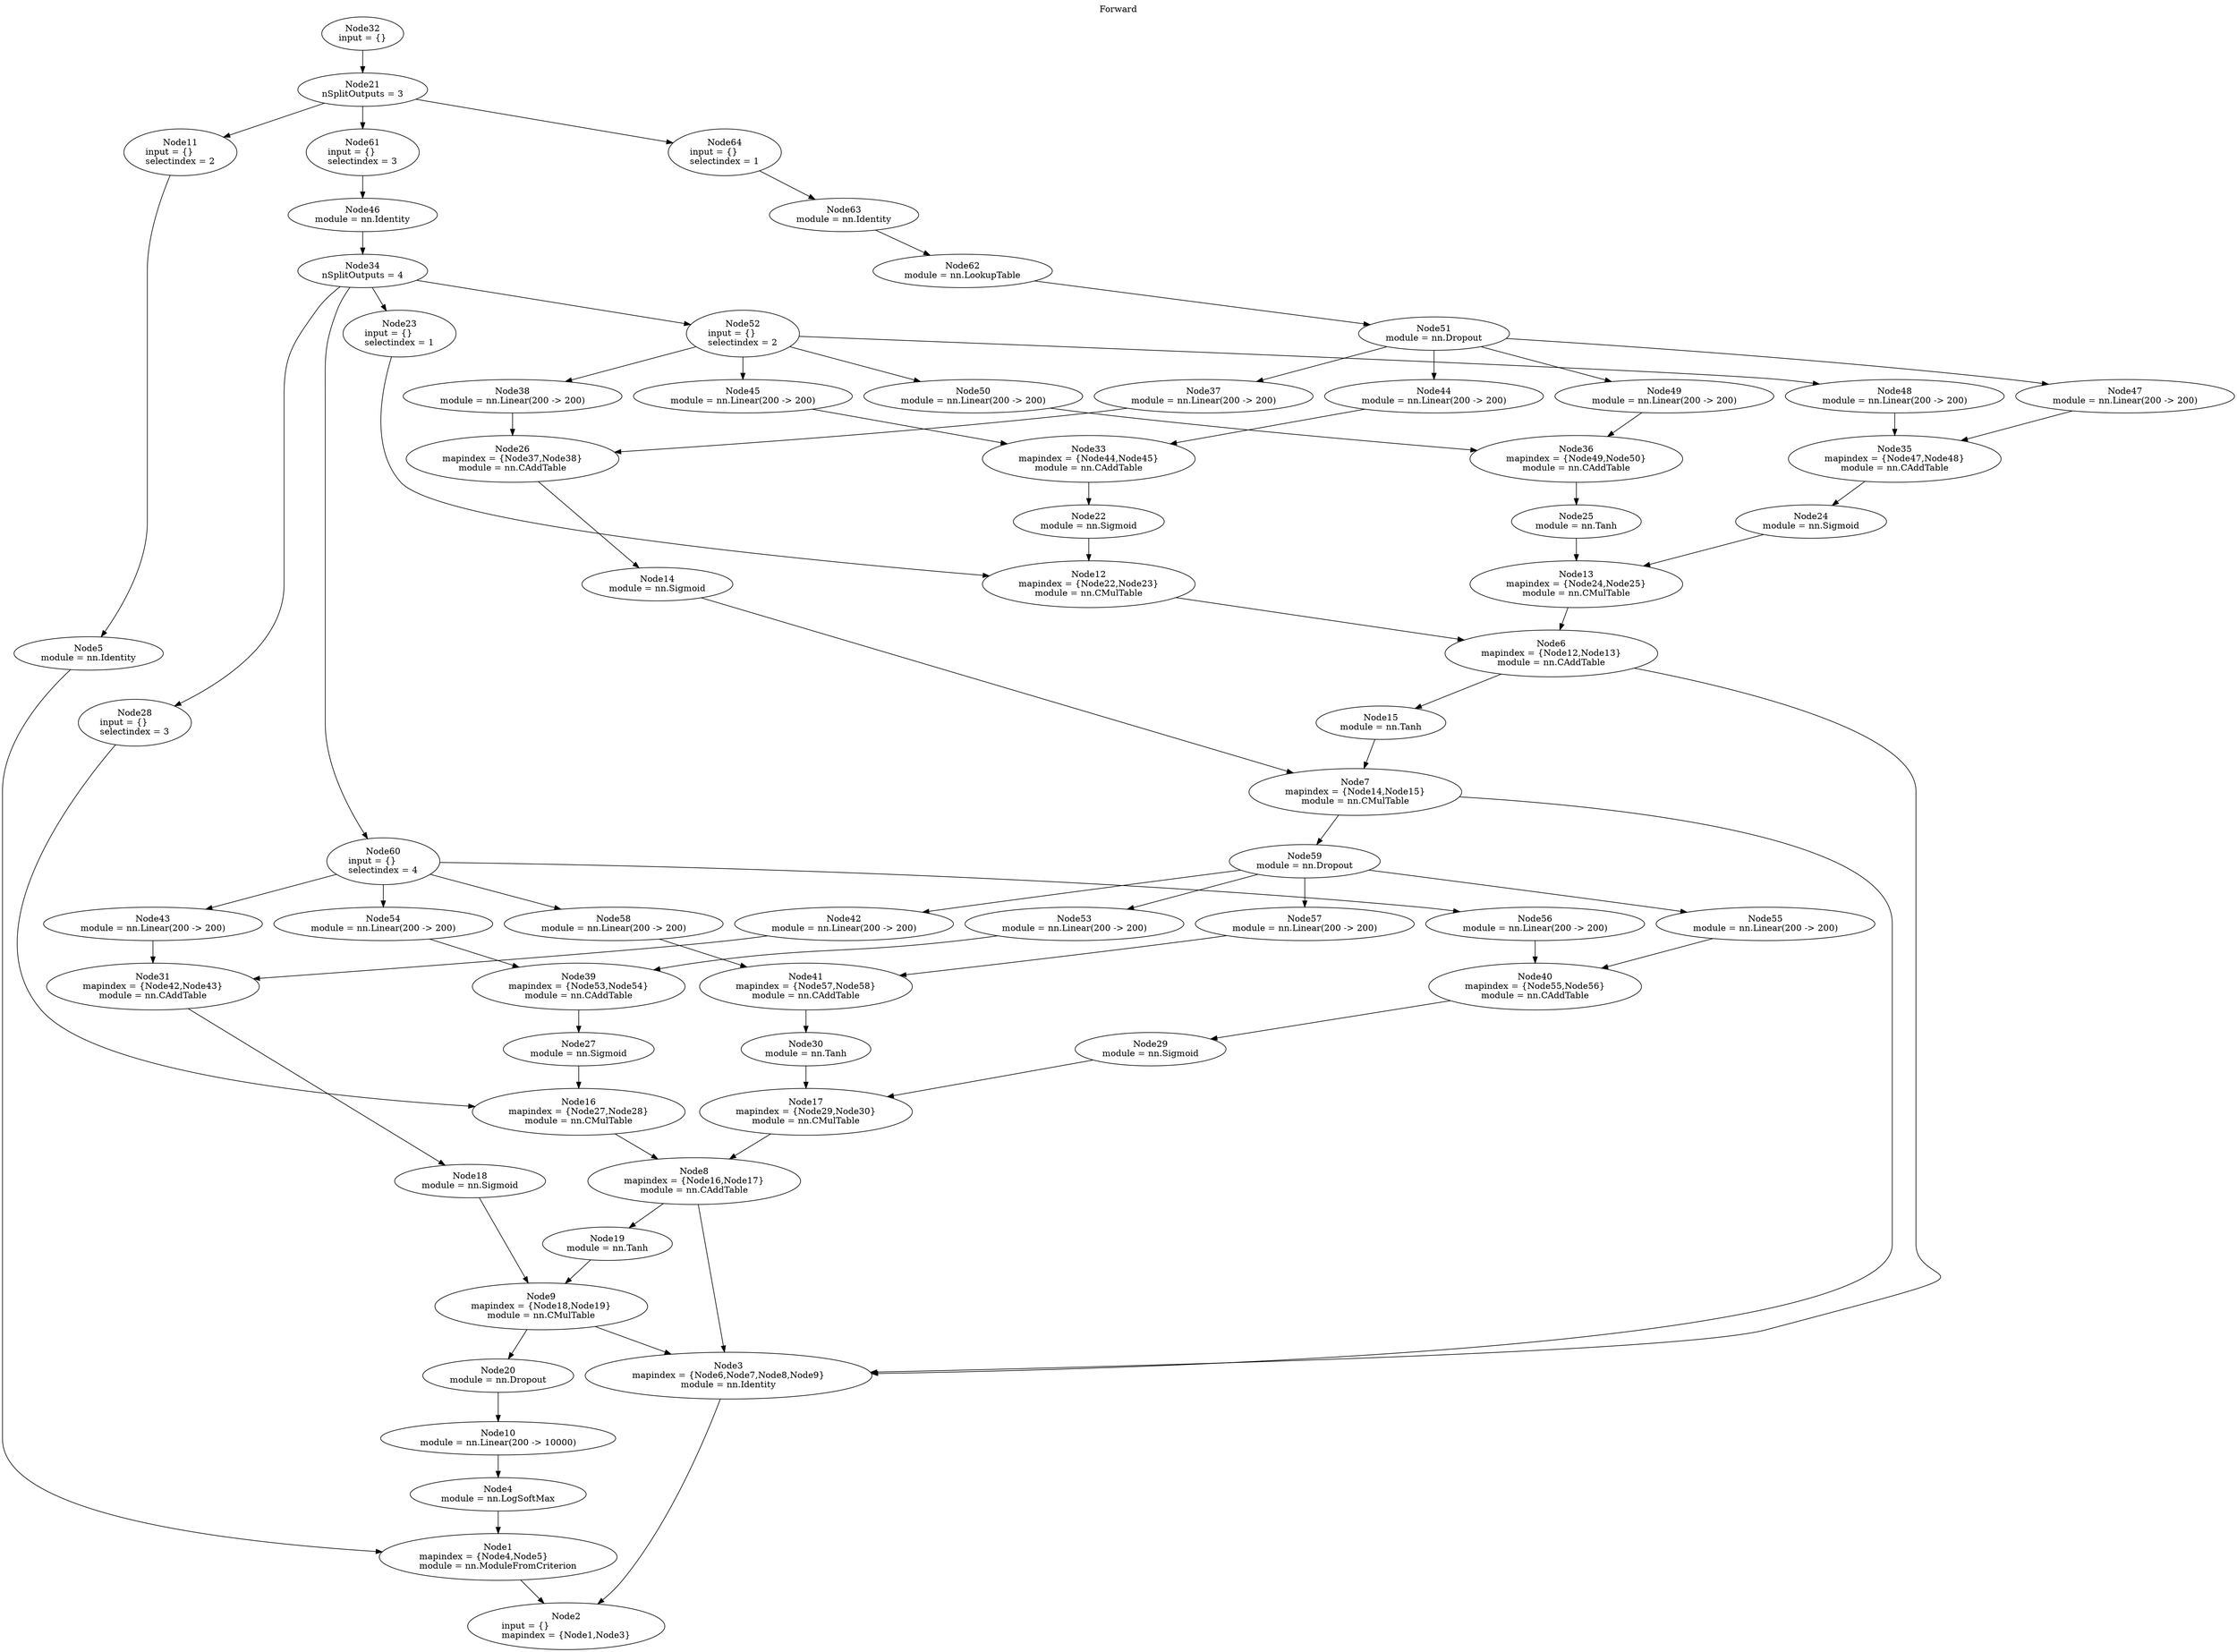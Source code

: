 digraph G {
labelloc="t";
label="Forward";
node [shape = oval]; 
n1[label="Node1\nmapindex = {Node4,Node5}\lmodule = nn.ModuleFromCriterion" tooltip="[[C]]:-1"];
n2[label="Node2\ninput = {}\lmapindex = {Node1,Node3}" tooltip="[[C]]:-1"];
n3[label="Node3\nmapindex = {Node6,Node7,Node8,Node9}\lmodule = nn.Identity" tooltip="[main.lua]:110"];
n4[label="Node4\nmodule = nn.LogSoftMax" tooltip="[main.lua]:107"];
n5[label="Node5\nmodule = nn.Identity" tooltip="[main.lua]:90"];
n6[label="Node6\nmapindex = {Node12,Node13}\lmodule = nn.CAddTable" tooltip="[main.lua]:79"];
n7[label="Node7\nmapindex = {Node14,Node15}\lmodule = nn.CMulTable" tooltip="[main.lua]:84"];
n8[label="Node8\nmapindex = {Node16,Node17}\lmodule = nn.CAddTable" tooltip="[main.lua]:79"];
n9[label="Node9\nmapindex = {Node18,Node19}\lmodule = nn.CMulTable" tooltip="[main.lua]:84"];
n10[label="Node10\nmodule = nn.Linear(200 -> 10000)" tooltip="[main.lua]:107"];
n11[label="Node11\ninput = {}\lselectindex = 2" tooltip="[[C]]:-1-2"];
n12[label="Node12\nmapindex = {Node22,Node23}\lmodule = nn.CMulTable" tooltip="[main.lua]:80"];
n13[label="Node13\nmapindex = {Node24,Node25}\lmodule = nn.CMulTable" tooltip="[main.lua]:81"];
n14[label="Node14\nmodule = nn.Sigmoid" tooltip="[main.lua]:83"];
n15[label="Node15\nmodule = nn.Tanh" tooltip="[main.lua]:84"];
n16[label="Node16\nmapindex = {Node27,Node28}\lmodule = nn.CMulTable" tooltip="[main.lua]:80"];
n17[label="Node17\nmapindex = {Node29,Node30}\lmodule = nn.CMulTable" tooltip="[main.lua]:81"];
n18[label="Node18\nmodule = nn.Sigmoid" tooltip="[main.lua]:83"];
n19[label="Node19\nmodule = nn.Tanh" tooltip="[main.lua]:84"];
n20[label="Node20\nmodule = nn.Dropout" tooltip="[main.lua]:106"];
n21[label="Node21\nnSplitOutputs = 3" tooltip="[[C]]:-1-mnode"];
n22[label="Node22\nmodule = nn.Sigmoid" tooltip="[main.lua]:77"];
n23[label="Node23\ninput = {}\lselectindex = 1" tooltip="[main.lua]:91-1"];
n24[label="Node24\nmodule = nn.Sigmoid" tooltip="[main.lua]:76"];
n25[label="Node25\nmodule = nn.Tanh" tooltip="[main.lua]:78"];
n26[label="Node26\nmapindex = {Node37,Node38}\lmodule = nn.CAddTable" tooltip="[main.lua]:83"];
n27[label="Node27\nmodule = nn.Sigmoid" tooltip="[main.lua]:77"];
n28[label="Node28\ninput = {}\lselectindex = 3" tooltip="[main.lua]:91-3"];
n29[label="Node29\nmodule = nn.Sigmoid" tooltip="[main.lua]:76"];
n30[label="Node30\nmodule = nn.Tanh" tooltip="[main.lua]:78"];
n31[label="Node31\nmapindex = {Node42,Node43}\lmodule = nn.CAddTable" tooltip="[main.lua]:83"];
n32[label="Node32\ninput = {}" tooltip="[[C]]:-1"];
n33[label="Node33\nmapindex = {Node44,Node45}\lmodule = nn.CAddTable" tooltip="[main.lua]:77"];
n34[label="Node34\nnSplitOutputs = 4" tooltip="[main.lua]:91-mnode"];
n35[label="Node35\nmapindex = {Node47,Node48}\lmodule = nn.CAddTable" tooltip="[main.lua]:76"];
n36[label="Node36\nmapindex = {Node49,Node50}\lmodule = nn.CAddTable" tooltip="[main.lua]:78"];
n37[label="Node37\nmodule = nn.Linear(200 -> 200)" tooltip="[main.lua]:74"];
n38[label="Node38\nmodule = nn.Linear(200 -> 200)" tooltip="[main.lua]:74"];
n39[label="Node39\nmapindex = {Node53,Node54}\lmodule = nn.CAddTable" tooltip="[main.lua]:77"];
n40[label="Node40\nmapindex = {Node55,Node56}\lmodule = nn.CAddTable" tooltip="[main.lua]:76"];
n41[label="Node41\nmapindex = {Node57,Node58}\lmodule = nn.CAddTable" tooltip="[main.lua]:78"];
n42[label="Node42\nmodule = nn.Linear(200 -> 200)" tooltip="[main.lua]:74"];
n43[label="Node43\nmodule = nn.Linear(200 -> 200)" tooltip="[main.lua]:74"];
n44[label="Node44\nmodule = nn.Linear(200 -> 200)" tooltip="[main.lua]:74"];
n45[label="Node45\nmodule = nn.Linear(200 -> 200)" tooltip="[main.lua]:74"];
n46[label="Node46\nmodule = nn.Identity" tooltip="[main.lua]:91"];
n47[label="Node47\nmodule = nn.Linear(200 -> 200)" tooltip="[main.lua]:74"];
n48[label="Node48\nmodule = nn.Linear(200 -> 200)" tooltip="[main.lua]:74"];
n49[label="Node49\nmodule = nn.Linear(200 -> 200)" tooltip="[main.lua]:74"];
n50[label="Node50\nmodule = nn.Linear(200 -> 200)" tooltip="[main.lua]:74"];
n51[label="Node51\nmodule = nn.Dropout" tooltip="[main.lua]:99"];
n52[label="Node52\ninput = {}\lselectindex = 2" tooltip="[main.lua]:91-2"];
n53[label="Node53\nmodule = nn.Linear(200 -> 200)" tooltip="[main.lua]:74"];
n54[label="Node54\nmodule = nn.Linear(200 -> 200)" tooltip="[main.lua]:74"];
n55[label="Node55\nmodule = nn.Linear(200 -> 200)" tooltip="[main.lua]:74"];
n56[label="Node56\nmodule = nn.Linear(200 -> 200)" tooltip="[main.lua]:74"];
n57[label="Node57\nmodule = nn.Linear(200 -> 200)" tooltip="[main.lua]:74"];
n58[label="Node58\nmodule = nn.Linear(200 -> 200)" tooltip="[main.lua]:74"];
n59[label="Node59\nmodule = nn.Dropout" tooltip="[main.lua]:99"];
n60[label="Node60\ninput = {}\lselectindex = 4" tooltip="[main.lua]:91-4"];
n61[label="Node61\ninput = {}\lselectindex = 3" tooltip="[[C]]:-1-3"];
n62[label="Node62\nmodule = nn.LookupTable" tooltip="[main.lua]:93"];
n63[label="Node63\nmodule = nn.Identity" tooltip="[main.lua]:89"];
n64[label="Node64\ninput = {}\lselectindex = 1" tooltip="[[C]]:-1-1"];
n1 -> n2;
n3 -> n2;
n4 -> n1;
n5 -> n1;
n6 -> n3;
n7 -> n3;
n8 -> n3;
n9 -> n3;
n10 -> n4;
n11 -> n5;
n12 -> n6;
n13 -> n6;
n14 -> n7;
n15 -> n7;
n16 -> n8;
n17 -> n8;
n18 -> n9;
n19 -> n9;
n20 -> n10;
n21 -> n11;
n22 -> n12;
n23 -> n12;
n24 -> n13;
n25 -> n13;
n26 -> n14;
n6 -> n15;
n27 -> n16;
n28 -> n16;
n29 -> n17;
n30 -> n17;
n31 -> n18;
n8 -> n19;
n9 -> n20;
n32 -> n21;
n33 -> n22;
n34 -> n23;
n35 -> n24;
n36 -> n25;
n37 -> n26;
n38 -> n26;
n39 -> n27;
n34 -> n28;
n40 -> n29;
n41 -> n30;
n42 -> n31;
n43 -> n31;
n44 -> n33;
n45 -> n33;
n46 -> n34;
n47 -> n35;
n48 -> n35;
n49 -> n36;
n50 -> n36;
n51 -> n37;
n52 -> n38;
n53 -> n39;
n54 -> n39;
n55 -> n40;
n56 -> n40;
n57 -> n41;
n58 -> n41;
n59 -> n42;
n60 -> n43;
n51 -> n44;
n52 -> n45;
n61 -> n46;
n51 -> n47;
n52 -> n48;
n51 -> n49;
n52 -> n50;
n62 -> n51;
n34 -> n52;
n59 -> n53;
n60 -> n54;
n59 -> n55;
n60 -> n56;
n59 -> n57;
n60 -> n58;
n7 -> n59;
n34 -> n60;
n21 -> n61;
n63 -> n62;
n64 -> n63;
n21 -> n64;
}